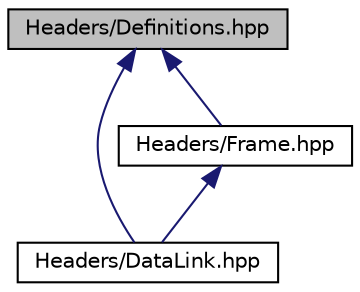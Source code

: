 digraph "Headers/Definitions.hpp"
{
 // LATEX_PDF_SIZE
  edge [fontname="Helvetica",fontsize="10",labelfontname="Helvetica",labelfontsize="10"];
  node [fontname="Helvetica",fontsize="10",shape=record];
  Node1 [label="Headers/Definitions.hpp",height=0.2,width=0.4,color="black", fillcolor="grey75", style="filled", fontcolor="black",tooltip=" "];
  Node1 -> Node2 [dir="back",color="midnightblue",fontsize="10",style="solid"];
  Node2 [label="Headers/DataLink.hpp",height=0.2,width=0.4,color="black", fillcolor="white", style="filled",URL="$_data_link_8hpp.html",tooltip="Data Link Driver code."];
  Node1 -> Node3 [dir="back",color="midnightblue",fontsize="10",style="solid"];
  Node3 [label="Headers/Frame.hpp",height=0.2,width=0.4,color="black", fillcolor="white", style="filled",URL="$_frame_8hpp.html",tooltip=" "];
  Node3 -> Node2 [dir="back",color="midnightblue",fontsize="10",style="solid"];
}
